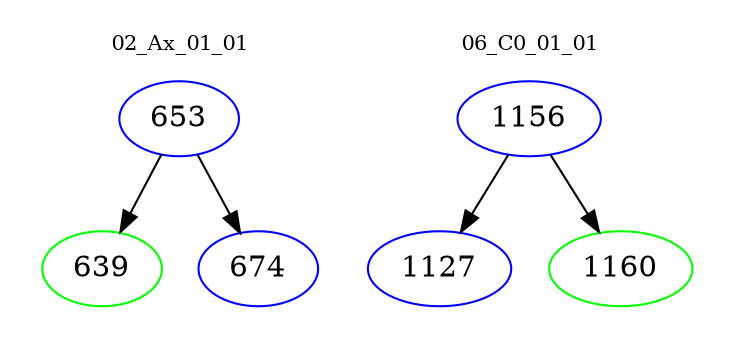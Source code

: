 digraph{
subgraph cluster_0 {
color = white
label = "02_Ax_01_01";
fontsize=10;
T0_653 [label="653", color="blue"]
T0_653 -> T0_639 [color="black"]
T0_639 [label="639", color="green"]
T0_653 -> T0_674 [color="black"]
T0_674 [label="674", color="blue"]
}
subgraph cluster_1 {
color = white
label = "06_C0_01_01";
fontsize=10;
T1_1156 [label="1156", color="blue"]
T1_1156 -> T1_1127 [color="black"]
T1_1127 [label="1127", color="blue"]
T1_1156 -> T1_1160 [color="black"]
T1_1160 [label="1160", color="green"]
}
}

